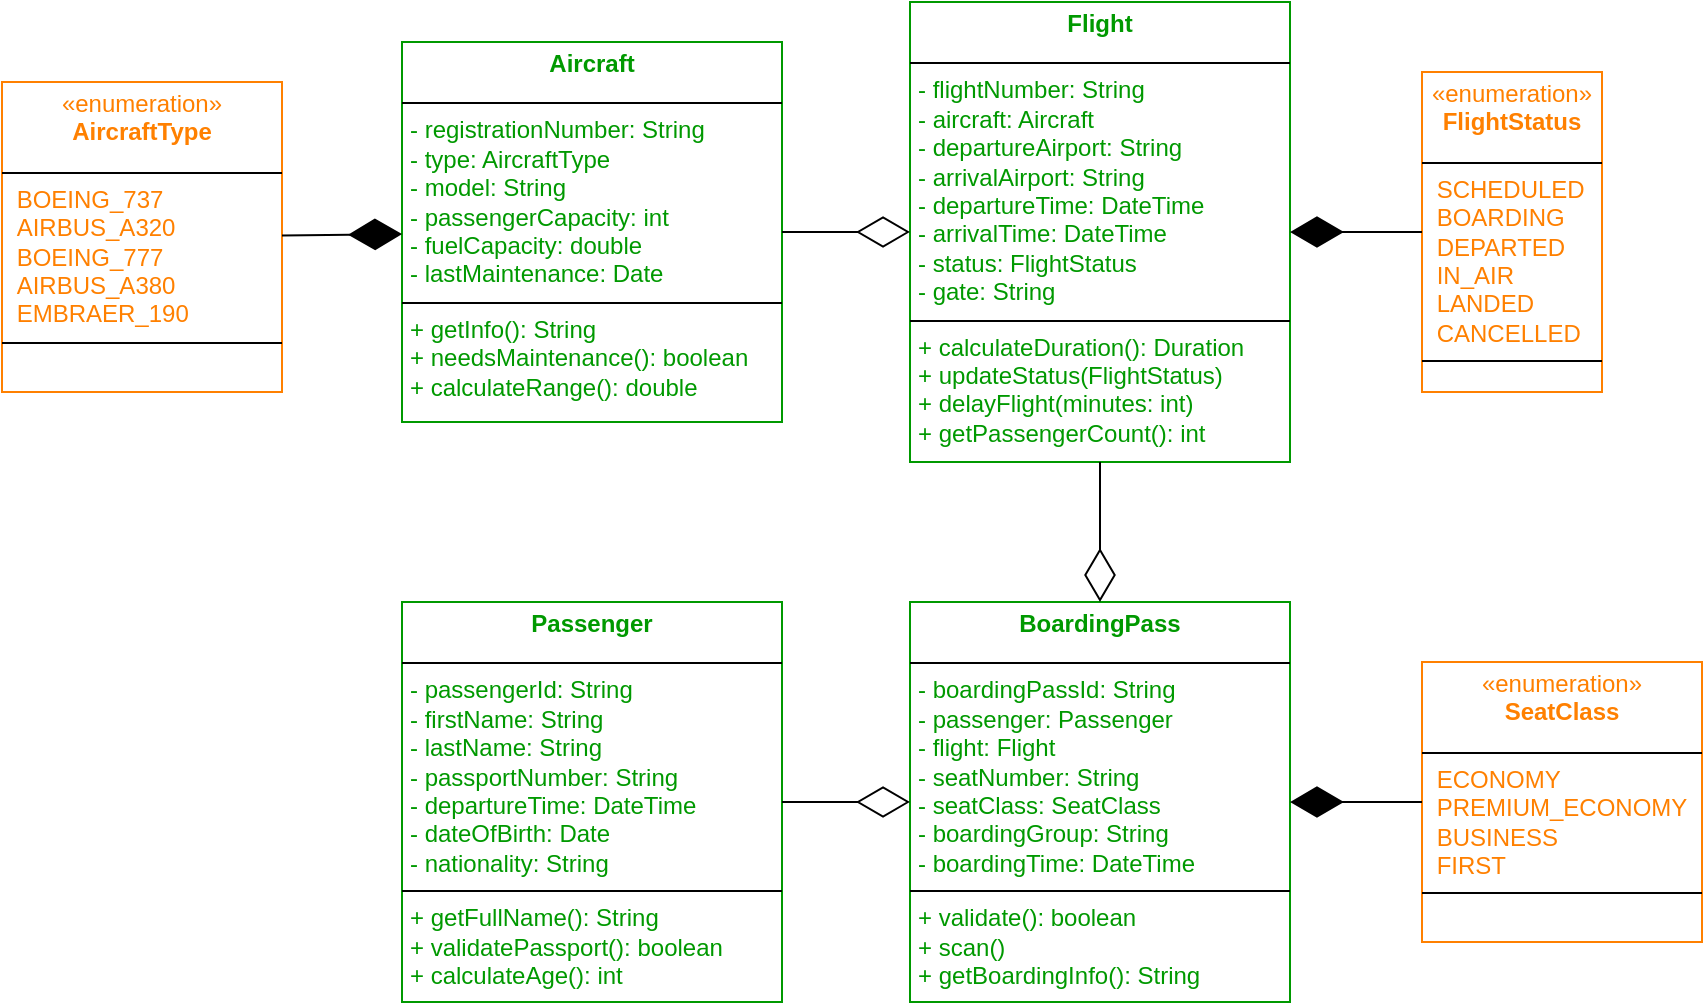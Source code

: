 <mxfile version="28.2.5">
  <diagram name="Страница — 1" id="XPojqk11kh-hMMRPMYDt">
    <mxGraphModel dx="1959" dy="2596" grid="1" gridSize="10" guides="1" tooltips="1" connect="1" arrows="1" fold="1" page="1" pageScale="1" pageWidth="827" pageHeight="1169" math="0" shadow="0">
      <root>
        <mxCell id="0" />
        <mxCell id="1" parent="0" />
        <mxCell id="gBNl9B6n9AVLdsaari7B-1" value="&lt;p style=&quot;margin:0px;margin-top:4px;text-align:center;&quot;&gt;&lt;/p&gt;&lt;div style=&quot;text-align: center;&quot;&gt;&lt;font style=&quot;color: rgb(0, 153, 0);&quot;&gt;&lt;b style=&quot;&quot;&gt;Aircraft&lt;/b&gt;&lt;/font&gt;&lt;/div&gt;&lt;p&gt;&lt;/p&gt;&lt;hr size=&quot;1&quot; style=&quot;border-style:solid;&quot;&gt;&lt;p style=&quot;margin:0px;margin-left:4px;&quot;&gt;&lt;font style=&quot;color: rgb(0, 153, 0);&quot;&gt;- registrationNumber: String&lt;br&gt;- type: AircraftType&lt;/font&gt;&lt;/p&gt;&lt;p style=&quot;margin:0px;margin-left:4px;&quot;&gt;&lt;font style=&quot;color: rgb(0, 153, 0);&quot;&gt;- model: String&lt;br&gt;&lt;/font&gt;&lt;/p&gt;&lt;p style=&quot;margin:0px;margin-left:4px;&quot;&gt;&lt;font style=&quot;color: rgb(0, 153, 0);&quot;&gt;- passengerCapacity: int&lt;/font&gt;&lt;/p&gt;&lt;p style=&quot;margin:0px;margin-left:4px;&quot;&gt;&lt;font style=&quot;color: rgb(0, 153, 0);&quot;&gt;- fuelCapacity: double&lt;/font&gt;&lt;/p&gt;&lt;p style=&quot;margin:0px;margin-left:4px;&quot;&gt;&lt;font style=&quot;color: rgb(0, 153, 0);&quot;&gt;- lastMaintenance: Date&lt;/font&gt;&lt;/p&gt;&lt;hr size=&quot;1&quot; style=&quot;border-style:solid;&quot;&gt;&lt;p style=&quot;margin:0px;margin-left:4px;&quot;&gt;&lt;font style=&quot;color: rgb(0, 153, 0);&quot;&gt;+ getInfo(): String&lt;/font&gt;&lt;/p&gt;&lt;p style=&quot;margin:0px;margin-left:4px;&quot;&gt;&lt;font style=&quot;color: rgb(0, 153, 0);&quot;&gt;+ needsMaintenance(): boolean&lt;/font&gt;&lt;/p&gt;&lt;p style=&quot;margin:0px;margin-left:4px;&quot;&gt;&lt;font style=&quot;color: rgb(0, 153, 0);&quot;&gt;+ calculateRange(): double&lt;/font&gt;&lt;/p&gt;" style="verticalAlign=top;align=left;overflow=fill;html=1;whiteSpace=wrap;strokeColor=#009900;" parent="1" vertex="1">
          <mxGeometry x="-620" y="80" width="190" height="190" as="geometry" />
        </mxCell>
        <mxCell id="5OFmX54vdf8DluDnAx88-1" value="&lt;p style=&quot;margin:0px;margin-top:4px;text-align:center;&quot;&gt;&lt;/p&gt;&lt;div style=&quot;text-align: center;&quot;&gt;&lt;font style=&quot;color: rgb(0, 153, 0);&quot;&gt;&lt;b style=&quot;&quot;&gt;Flight&lt;/b&gt;&lt;/font&gt;&lt;/div&gt;&lt;p&gt;&lt;/p&gt;&lt;hr size=&quot;1&quot; style=&quot;border-style:solid;&quot;&gt;&lt;p style=&quot;margin:0px;margin-left:4px;&quot;&gt;&lt;font style=&quot;color: rgb(0, 153, 0);&quot;&gt;- flightNumber: String&lt;br&gt;- aircraft: Aircraft&lt;/font&gt;&lt;/p&gt;&lt;p style=&quot;margin:0px;margin-left:4px;&quot;&gt;&lt;font style=&quot;color: rgb(0, 153, 0);&quot;&gt;- departureAirport: String&lt;br&gt;&lt;/font&gt;&lt;/p&gt;&lt;p style=&quot;margin:0px;margin-left:4px;&quot;&gt;&lt;font style=&quot;color: rgb(0, 153, 0);&quot;&gt;- arrivalAirport: String&lt;/font&gt;&lt;/p&gt;&lt;p style=&quot;margin:0px;margin-left:4px;&quot;&gt;&lt;font style=&quot;color: rgb(0, 153, 0);&quot;&gt;- departureTime: DateTime&lt;/font&gt;&lt;/p&gt;&lt;p style=&quot;margin:0px;margin-left:4px;&quot;&gt;&lt;font style=&quot;color: rgb(0, 153, 0);&quot;&gt;- arrivalTime: DateTime&lt;/font&gt;&lt;/p&gt;&lt;p style=&quot;margin:0px;margin-left:4px;&quot;&gt;&lt;font style=&quot;color: rgb(0, 153, 0);&quot;&gt;- status: FlightStatus&lt;/font&gt;&lt;/p&gt;&lt;p style=&quot;margin:0px;margin-left:4px;&quot;&gt;&lt;font style=&quot;color: rgb(0, 153, 0);&quot;&gt;- gate: String&lt;/font&gt;&lt;/p&gt;&lt;hr size=&quot;1&quot; style=&quot;border-style:solid;&quot;&gt;&lt;p style=&quot;margin:0px;margin-left:4px;&quot;&gt;&lt;font style=&quot;color: rgb(0, 153, 0);&quot;&gt;+ calculateDuration(): Duration&lt;/font&gt;&lt;/p&gt;&lt;p style=&quot;margin:0px;margin-left:4px;&quot;&gt;&lt;font style=&quot;color: rgb(0, 153, 0);&quot;&gt;+ updateStatus(FlightStatus)&lt;/font&gt;&lt;/p&gt;&lt;p style=&quot;margin:0px;margin-left:4px;&quot;&gt;&lt;font style=&quot;color: rgb(0, 153, 0);&quot;&gt;+ delayFlight(minutes: int)&lt;/font&gt;&lt;/p&gt;&lt;p style=&quot;margin:0px;margin-left:4px;&quot;&gt;&lt;font style=&quot;color: rgb(0, 153, 0);&quot;&gt;+ getPassengerCount(): int&lt;/font&gt;&lt;/p&gt;" style="verticalAlign=top;align=left;overflow=fill;html=1;whiteSpace=wrap;strokeColor=#009900;" vertex="1" parent="1">
          <mxGeometry x="-366" y="60" width="190" height="230" as="geometry" />
        </mxCell>
        <mxCell id="5OFmX54vdf8DluDnAx88-2" value="&lt;p style=&quot;margin:0px;margin-top:4px;text-align:center;&quot;&gt;&lt;/p&gt;&lt;div style=&quot;text-align: center;&quot;&gt;&lt;font style=&quot;color: rgb(255, 128, 0);&quot;&gt;&lt;span style=&quot;background-color: transparent; text-align: left;&quot;&gt;«enumeration&lt;/span&gt;&lt;span style=&quot;background-color: transparent; text-align: left;&quot;&gt;»&lt;/span&gt;&lt;/font&gt;&lt;/div&gt;&lt;div style=&quot;text-align: center;&quot;&gt;&lt;b style=&quot;background-color: transparent;&quot;&gt;&lt;font style=&quot;color: rgb(255, 128, 0);&quot;&gt;FlightStatus&lt;/font&gt;&lt;/b&gt;&lt;/div&gt;&lt;p&gt;&lt;/p&gt;&lt;hr size=&quot;1&quot; style=&quot;border-style:solid;&quot;&gt;&lt;p style=&quot;margin:0px;margin-left:4px;&quot;&gt;&lt;font style=&quot;color: rgb(255, 128, 0);&quot;&gt;&amp;nbsp;SCHEDULED&lt;br&gt;&lt;/font&gt;&lt;/p&gt;&lt;p style=&quot;margin:0px;margin-left:4px;&quot;&gt;&lt;font style=&quot;color: rgb(255, 128, 0);&quot;&gt;&amp;nbsp;BOARDING&lt;br&gt;&amp;nbsp;DEPARTED&lt;br&gt;&amp;nbsp;IN_AIR&lt;br&gt;&amp;nbsp;LANDED&lt;br&gt;&amp;nbsp;CANCELLED&amp;nbsp;&lt;br&gt;&lt;/font&gt;&lt;/p&gt;&lt;hr size=&quot;1&quot; style=&quot;border-style:solid;&quot;&gt;&lt;p style=&quot;margin:0px;margin-left:4px;&quot;&gt;&lt;br&gt;&lt;/p&gt;" style="verticalAlign=top;align=left;overflow=fill;html=1;whiteSpace=wrap;strokeColor=#FF8000;" vertex="1" parent="1">
          <mxGeometry x="-110" y="95" width="90" height="160" as="geometry" />
        </mxCell>
        <mxCell id="5OFmX54vdf8DluDnAx88-3" value="" style="endArrow=diamondThin;endFill=1;endSize=24;html=1;rounded=0;" edge="1" parent="1" source="5OFmX54vdf8DluDnAx88-2" target="5OFmX54vdf8DluDnAx88-1">
          <mxGeometry width="160" relative="1" as="geometry">
            <mxPoint x="-210" y="180" as="sourcePoint" />
            <mxPoint x="-130" y="270" as="targetPoint" />
          </mxGeometry>
        </mxCell>
        <mxCell id="5OFmX54vdf8DluDnAx88-4" value="" style="endArrow=diamondThin;endFill=0;endSize=24;html=1;rounded=0;" edge="1" parent="1" source="gBNl9B6n9AVLdsaari7B-1" target="5OFmX54vdf8DluDnAx88-1">
          <mxGeometry width="160" relative="1" as="geometry">
            <mxPoint x="-520" y="180" as="sourcePoint" />
            <mxPoint x="-360" y="180" as="targetPoint" />
          </mxGeometry>
        </mxCell>
        <mxCell id="5OFmX54vdf8DluDnAx88-5" value="&lt;p style=&quot;margin:0px;margin-top:4px;text-align:center;&quot;&gt;&lt;/p&gt;&lt;div style=&quot;text-align: center;&quot;&gt;&lt;font color=&quot;#009900&quot;&gt;&lt;b&gt;Passenger&lt;/b&gt;&lt;/font&gt;&lt;/div&gt;&lt;p&gt;&lt;/p&gt;&lt;hr size=&quot;1&quot; style=&quot;border-style:solid;&quot;&gt;&lt;p style=&quot;margin:0px;margin-left:4px;&quot;&gt;&lt;font style=&quot;color: rgb(0, 153, 0);&quot;&gt;- passengerId: String&lt;br&gt;- firstName: String&lt;/font&gt;&lt;/p&gt;&lt;p style=&quot;margin:0px;margin-left:4px;&quot;&gt;&lt;font style=&quot;color: rgb(0, 153, 0);&quot;&gt;- lastName: String&lt;br&gt;&lt;/font&gt;&lt;/p&gt;&lt;p style=&quot;margin:0px;margin-left:4px;&quot;&gt;&lt;font style=&quot;color: rgb(0, 153, 0);&quot;&gt;- passportNumber: String&lt;/font&gt;&lt;/p&gt;&lt;p style=&quot;margin:0px;margin-left:4px;&quot;&gt;&lt;font style=&quot;color: rgb(0, 153, 0);&quot;&gt;- departureTime: DateTime&lt;/font&gt;&lt;/p&gt;&lt;p style=&quot;margin:0px;margin-left:4px;&quot;&gt;&lt;font style=&quot;color: rgb(0, 153, 0);&quot;&gt;- dateOfBirth: Date&lt;/font&gt;&lt;/p&gt;&lt;p style=&quot;margin:0px;margin-left:4px;&quot;&gt;&lt;font style=&quot;color: rgb(0, 153, 0);&quot;&gt;- nationality: String&lt;br&gt;&lt;/font&gt;&lt;/p&gt;&lt;hr size=&quot;1&quot; style=&quot;border-style:solid;&quot;&gt;&lt;p style=&quot;margin:0px;margin-left:4px;&quot;&gt;&lt;font style=&quot;color: rgb(0, 153, 0);&quot;&gt;+ getFullName(): String&lt;/font&gt;&lt;/p&gt;&lt;p style=&quot;margin:0px;margin-left:4px;&quot;&gt;&lt;font style=&quot;color: rgb(0, 153, 0);&quot;&gt;+ validatePassport(): boolean&lt;/font&gt;&lt;/p&gt;&lt;p style=&quot;margin:0px;margin-left:4px;&quot;&gt;&lt;font style=&quot;color: rgb(0, 153, 0);&quot;&gt;+ calculateAge(): int&lt;/font&gt;&lt;/p&gt;&lt;p style=&quot;margin:0px;margin-left:4px;&quot;&gt;&lt;font style=&quot;color: rgb(0, 153, 0);&quot;&gt;&lt;br&gt;&lt;/font&gt;&lt;/p&gt;" style="verticalAlign=top;align=left;overflow=fill;html=1;whiteSpace=wrap;strokeColor=#009900;" vertex="1" parent="1">
          <mxGeometry x="-620" y="360" width="190" height="200" as="geometry" />
        </mxCell>
        <mxCell id="5OFmX54vdf8DluDnAx88-6" value="&lt;p style=&quot;margin:0px;margin-top:4px;text-align:center;&quot;&gt;&lt;/p&gt;&lt;div style=&quot;text-align: center;&quot;&gt;&lt;font color=&quot;#009900&quot;&gt;&lt;b&gt;BoardingPass&lt;/b&gt;&lt;/font&gt;&lt;/div&gt;&lt;p&gt;&lt;/p&gt;&lt;hr size=&quot;1&quot; style=&quot;border-style:solid;&quot;&gt;&lt;p style=&quot;margin:0px;margin-left:4px;&quot;&gt;&lt;font style=&quot;color: rgb(0, 153, 0);&quot;&gt;- boardingPassId: String&lt;br&gt;- passenger: Passenger&lt;/font&gt;&lt;/p&gt;&lt;p style=&quot;margin:0px;margin-left:4px;&quot;&gt;&lt;font style=&quot;color: rgb(0, 153, 0);&quot;&gt;- flight: Flight&lt;br&gt;&lt;/font&gt;&lt;/p&gt;&lt;p style=&quot;margin:0px;margin-left:4px;&quot;&gt;&lt;font style=&quot;color: rgb(0, 153, 0);&quot;&gt;- seatNumber: String&lt;/font&gt;&lt;/p&gt;&lt;p style=&quot;margin:0px;margin-left:4px;&quot;&gt;&lt;font style=&quot;color: rgb(0, 153, 0);&quot;&gt;- seatClass: SeatClass&lt;/font&gt;&lt;/p&gt;&lt;p style=&quot;margin:0px;margin-left:4px;&quot;&gt;&lt;font style=&quot;color: rgb(0, 153, 0);&quot;&gt;- boardingGroup: String&lt;/font&gt;&lt;/p&gt;&lt;p style=&quot;margin:0px;margin-left:4px;&quot;&gt;&lt;font style=&quot;color: rgb(0, 153, 0);&quot;&gt;- boardingTime: DateTime&lt;br&gt;&lt;/font&gt;&lt;/p&gt;&lt;hr size=&quot;1&quot; style=&quot;border-style:solid;&quot;&gt;&lt;p style=&quot;margin:0px;margin-left:4px;&quot;&gt;&lt;font style=&quot;color: rgb(0, 153, 0);&quot;&gt;+ validate(): boolean&lt;/font&gt;&lt;/p&gt;&lt;p style=&quot;margin:0px;margin-left:4px;&quot;&gt;&lt;font style=&quot;color: rgb(0, 153, 0);&quot;&gt;+ scan()&lt;/font&gt;&lt;/p&gt;&lt;p style=&quot;margin:0px;margin-left:4px;&quot;&gt;&lt;font style=&quot;color: rgb(0, 153, 0);&quot;&gt;+ getBoardingInfo(): String&lt;/font&gt;&lt;/p&gt;&lt;p style=&quot;margin:0px;margin-left:4px;&quot;&gt;&lt;font style=&quot;color: rgb(0, 153, 0);&quot;&gt;&lt;br&gt;&lt;/font&gt;&lt;/p&gt;" style="verticalAlign=top;align=left;overflow=fill;html=1;whiteSpace=wrap;strokeColor=#009900;" vertex="1" parent="1">
          <mxGeometry x="-366" y="360" width="190" height="200" as="geometry" />
        </mxCell>
        <mxCell id="5OFmX54vdf8DluDnAx88-7" value="&lt;p style=&quot;margin:0px;margin-top:4px;text-align:center;&quot;&gt;&lt;/p&gt;&lt;div style=&quot;text-align: center;&quot;&gt;&lt;font style=&quot;color: rgb(255, 128, 0);&quot;&gt;&lt;span style=&quot;background-color: transparent; text-align: left;&quot;&gt;«enumeration&lt;/span&gt;&lt;span style=&quot;background-color: transparent; text-align: left;&quot;&gt;»&lt;/span&gt;&lt;/font&gt;&lt;/div&gt;&lt;div style=&quot;text-align: center;&quot;&gt;&lt;b style=&quot;background-color: transparent;&quot;&gt;&lt;font style=&quot;color: rgb(255, 128, 0);&quot;&gt;SeatClass&lt;/font&gt;&lt;/b&gt;&lt;/div&gt;&lt;p&gt;&lt;/p&gt;&lt;hr size=&quot;1&quot; style=&quot;border-style:solid;&quot;&gt;&lt;p style=&quot;margin:0px;margin-left:4px;&quot;&gt;&lt;font style=&quot;color: rgb(255, 128, 0);&quot;&gt;&amp;nbsp;ECONOMY&lt;br&gt;&lt;/font&gt;&lt;/p&gt;&lt;p style=&quot;margin:0px;margin-left:4px;&quot;&gt;&lt;font style=&quot;color: rgb(255, 128, 0);&quot;&gt;&amp;nbsp;PREMIUM_ECONOMY&lt;br&gt;&amp;nbsp;BUSINESS&lt;br&gt;&amp;nbsp;FIRST&lt;br&gt;&lt;/font&gt;&lt;/p&gt;&lt;hr size=&quot;1&quot; style=&quot;border-style:solid;&quot;&gt;&lt;p style=&quot;margin:0px;margin-left:4px;&quot;&gt;&lt;br&gt;&lt;/p&gt;" style="verticalAlign=top;align=left;overflow=fill;html=1;whiteSpace=wrap;strokeColor=#FF8000;" vertex="1" parent="1">
          <mxGeometry x="-110" y="390" width="140" height="140" as="geometry" />
        </mxCell>
        <mxCell id="5OFmX54vdf8DluDnAx88-8" value="" style="endArrow=diamondThin;endFill=1;endSize=24;html=1;rounded=0;" edge="1" parent="1" source="5OFmX54vdf8DluDnAx88-7" target="5OFmX54vdf8DluDnAx88-6">
          <mxGeometry width="160" relative="1" as="geometry">
            <mxPoint x="-470" y="400" as="sourcePoint" />
            <mxPoint x="-400" y="450" as="targetPoint" />
          </mxGeometry>
        </mxCell>
        <mxCell id="5OFmX54vdf8DluDnAx88-9" value="" style="endArrow=diamondThin;endFill=0;endSize=24;html=1;rounded=0;" edge="1" parent="1" source="5OFmX54vdf8DluDnAx88-1" target="5OFmX54vdf8DluDnAx88-6">
          <mxGeometry width="160" relative="1" as="geometry">
            <mxPoint x="-470" y="400" as="sourcePoint" />
            <mxPoint x="-310" y="400" as="targetPoint" />
          </mxGeometry>
        </mxCell>
        <mxCell id="5OFmX54vdf8DluDnAx88-10" value="" style="endArrow=diamondThin;endFill=0;endSize=24;html=1;rounded=0;" edge="1" parent="1" source="5OFmX54vdf8DluDnAx88-5" target="5OFmX54vdf8DluDnAx88-6">
          <mxGeometry width="160" relative="1" as="geometry">
            <mxPoint x="-260" y="400" as="sourcePoint" />
            <mxPoint x="-100" y="400" as="targetPoint" />
          </mxGeometry>
        </mxCell>
        <mxCell id="5OFmX54vdf8DluDnAx88-11" value="&lt;p style=&quot;margin:0px;margin-top:4px;text-align:center;&quot;&gt;&lt;/p&gt;&lt;div style=&quot;text-align: center;&quot;&gt;&lt;font style=&quot;color: rgb(255, 128, 0);&quot;&gt;&lt;span style=&quot;background-color: transparent; text-align: left;&quot;&gt;«enumeration&lt;/span&gt;&lt;span style=&quot;background-color: transparent; text-align: left;&quot;&gt;»&lt;/span&gt;&lt;/font&gt;&lt;/div&gt;&lt;div style=&quot;text-align: center;&quot;&gt;&lt;b style=&quot;background-color: transparent;&quot;&gt;&lt;font style=&quot;color: rgb(255, 128, 0);&quot;&gt;AircraftType&lt;/font&gt;&lt;/b&gt;&lt;/div&gt;&lt;p&gt;&lt;/p&gt;&lt;hr size=&quot;1&quot; style=&quot;border-style:solid;&quot;&gt;&lt;p style=&quot;margin:0px;margin-left:4px;&quot;&gt;&lt;font style=&quot;color: rgb(255, 128, 0);&quot;&gt;&amp;nbsp;BOEING_737&lt;br&gt;&lt;/font&gt;&lt;/p&gt;&lt;p style=&quot;margin:0px;margin-left:4px;&quot;&gt;&lt;font style=&quot;color: rgb(255, 128, 0);&quot;&gt;&amp;nbsp;AIRBUS_A320&lt;br&gt;&amp;nbsp;BOEING_777&lt;br&gt;&amp;nbsp;AIRBUS_A380&lt;/font&gt;&lt;/p&gt;&lt;p style=&quot;margin:0px;margin-left:4px;&quot;&gt;&lt;font style=&quot;color: rgb(255, 128, 0);&quot;&gt;&amp;nbsp;EMBRAER_190&lt;/font&gt;&lt;/p&gt;&lt;hr size=&quot;1&quot; style=&quot;border-style:solid;&quot;&gt;&lt;p style=&quot;margin:0px;margin-left:4px;&quot;&gt;&lt;br&gt;&lt;/p&gt;" style="verticalAlign=top;align=left;overflow=fill;html=1;whiteSpace=wrap;strokeColor=#FF8000;" vertex="1" parent="1">
          <mxGeometry x="-820" y="100" width="140" height="155" as="geometry" />
        </mxCell>
        <mxCell id="5OFmX54vdf8DluDnAx88-12" value="" style="endArrow=diamondThin;endFill=1;endSize=24;html=1;rounded=0;" edge="1" parent="1" source="5OFmX54vdf8DluDnAx88-11" target="gBNl9B6n9AVLdsaari7B-1">
          <mxGeometry width="160" relative="1" as="geometry">
            <mxPoint x="-750" y="400" as="sourcePoint" />
            <mxPoint x="-590" y="400" as="targetPoint" />
          </mxGeometry>
        </mxCell>
      </root>
    </mxGraphModel>
  </diagram>
</mxfile>
